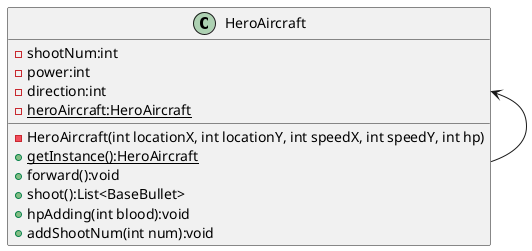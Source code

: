 @startuml
class HeroAircraft {
- shootNum:int
- power:int
- direction:int
- {static} heroAircraft:HeroAircraft
-  HeroAircraft(int locationX, int locationY, int speedX, int speedY, int hp)
+ {static} getInstance():HeroAircraft
+ forward():void
+ shoot():List<BaseBullet>
+ hpAdding(int blood):void
+ addShootNum(int num):void
}


HeroAircraft <-- HeroAircraft
@enduml